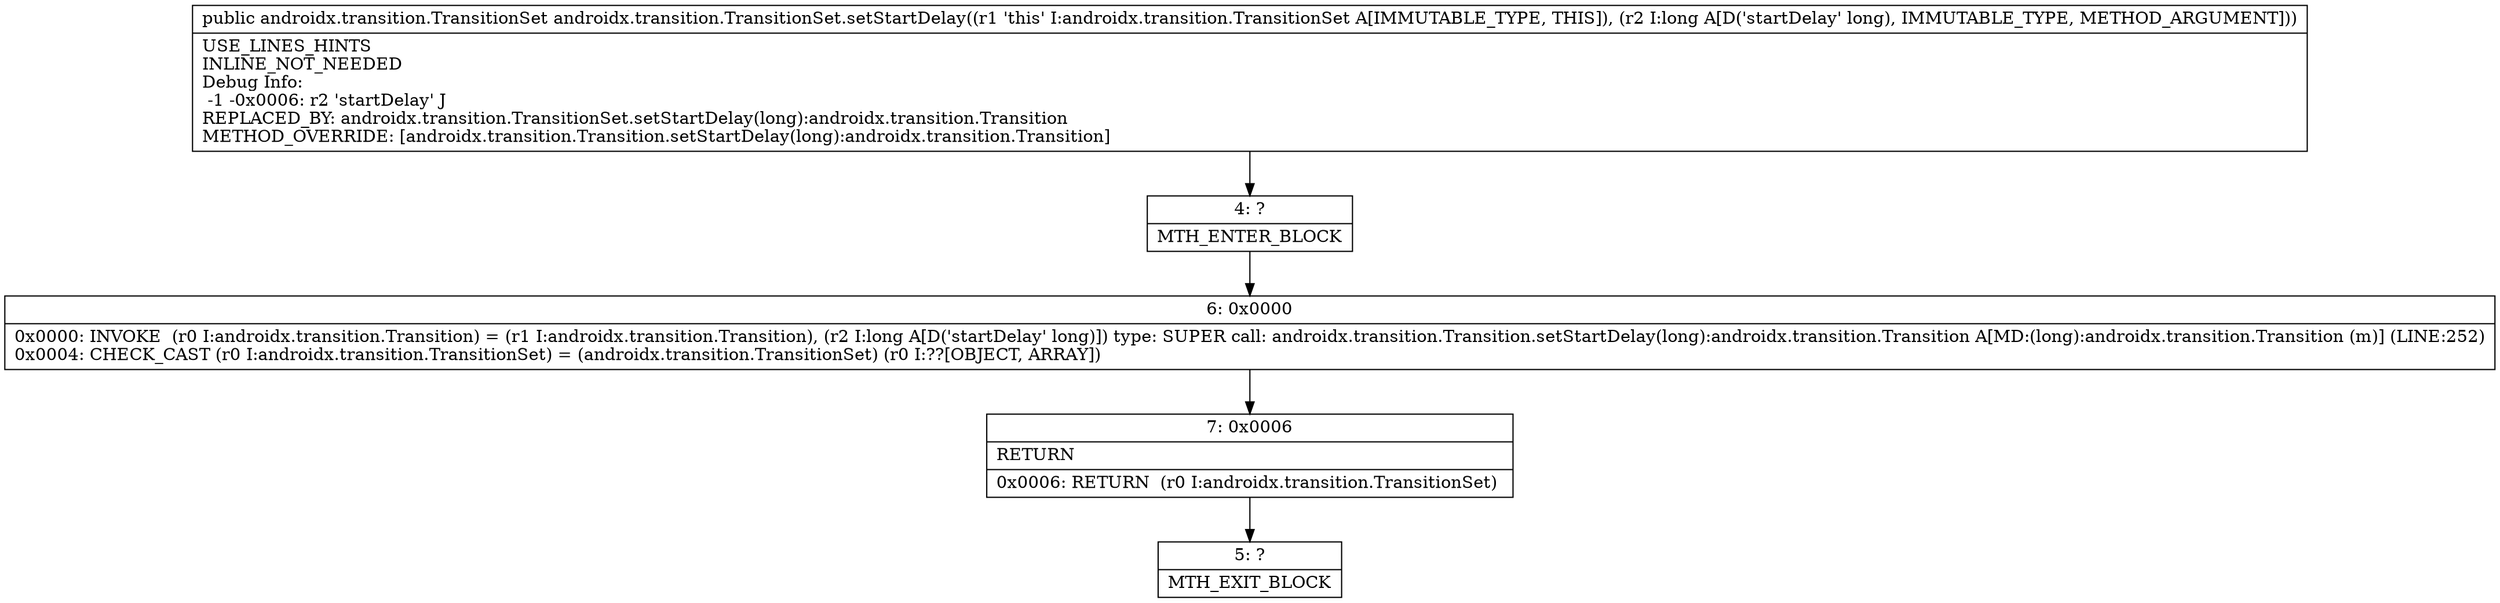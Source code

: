 digraph "CFG forandroidx.transition.TransitionSet.setStartDelay(J)Landroidx\/transition\/TransitionSet;" {
Node_4 [shape=record,label="{4\:\ ?|MTH_ENTER_BLOCK\l}"];
Node_6 [shape=record,label="{6\:\ 0x0000|0x0000: INVOKE  (r0 I:androidx.transition.Transition) = (r1 I:androidx.transition.Transition), (r2 I:long A[D('startDelay' long)]) type: SUPER call: androidx.transition.Transition.setStartDelay(long):androidx.transition.Transition A[MD:(long):androidx.transition.Transition (m)] (LINE:252)\l0x0004: CHECK_CAST (r0 I:androidx.transition.TransitionSet) = (androidx.transition.TransitionSet) (r0 I:??[OBJECT, ARRAY]) \l}"];
Node_7 [shape=record,label="{7\:\ 0x0006|RETURN\l|0x0006: RETURN  (r0 I:androidx.transition.TransitionSet) \l}"];
Node_5 [shape=record,label="{5\:\ ?|MTH_EXIT_BLOCK\l}"];
MethodNode[shape=record,label="{public androidx.transition.TransitionSet androidx.transition.TransitionSet.setStartDelay((r1 'this' I:androidx.transition.TransitionSet A[IMMUTABLE_TYPE, THIS]), (r2 I:long A[D('startDelay' long), IMMUTABLE_TYPE, METHOD_ARGUMENT]))  | USE_LINES_HINTS\lINLINE_NOT_NEEDED\lDebug Info:\l  \-1 \-0x0006: r2 'startDelay' J\lREPLACED_BY: androidx.transition.TransitionSet.setStartDelay(long):androidx.transition.Transition\lMETHOD_OVERRIDE: [androidx.transition.Transition.setStartDelay(long):androidx.transition.Transition]\l}"];
MethodNode -> Node_4;Node_4 -> Node_6;
Node_6 -> Node_7;
Node_7 -> Node_5;
}

